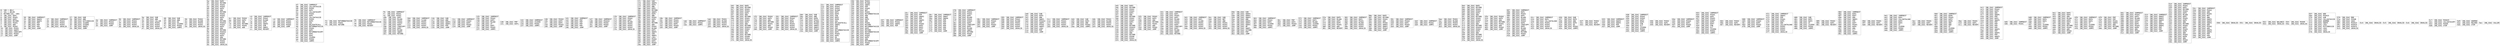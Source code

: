 digraph "graph.cfg.gv" {
	subgraph global {
		node [fontname=Courier fontsize=30.0 rank=same shape=box]
		block_0 [label="0: %00 = #0x1\l2: %01 = #0x40\l4: MSTORE(%01, %00)\l5: [NO_SSA] DUP1\l6: [NO_SSA] PUSH1\l8: [NO_SSA] DUP2\l9: [NO_SSA] MSTORE\la: [NO_SSA] PUSH1\lc: [NO_SSA] ADD\ld: [NO_SSA] PUSH2\l10: [NO_SSA] PUSH1\l12: [NO_SSA] SWAP2\l13: [NO_SSA] CODECOPY\l14: [NO_SSA] PUSH2\l17: [NO_SSA] JUMP\l"]
		block_18 [label="18: [NO_SSA] JUMPDEST\l19: [NO_SSA] SWAP4\l1a: [NO_SSA] SWAP3\l1b: [NO_SSA] POP\l1c: [NO_SSA] POP\l1d: [NO_SSA] POP\l1e: [NO_SSA] JUMP\l"]
		block_1f [label="1f: [NO_SSA] JUMPDEST\l20: [NO_SSA] PUSH1\l22: [NO_SSA] PUSH1\l24: [NO_SSA] PUSH1\l26: [NO_SSA] INVALID\l"]
		block_27 [label="27: [NO_SSA] SUB\l28: [NO_SSA] AND\l29: [NO_SSA] EXTCODESIZE\l2a: [NO_SSA] ISZERO\l2b: [NO_SSA] ISZERO\l2c: [NO_SSA] SWAP1\l2d: [NO_SSA] JUMP\l"]
		block_2e [label="2e: [NO_SSA] JUMPDEST\l2f: [NO_SSA] PUSH2\l32: [NO_SSA] PUSH2\l35: [NO_SSA] JUMP\l"]
		block_36 [label="36: [NO_SSA] JUMPDEST\l37: [NO_SSA] PUSH1\l39: [NO_SSA] PUSH1\l3b: [NO_SSA] PUSH1\l3d: [NO_SSA] INVALID\l"]
		block_3e [label="3e: [NO_SSA] SUB\l3f: [NO_SSA] AND\l40: [NO_SSA] CALLER\l41: [NO_SSA] PUSH1\l43: [NO_SSA] PUSH1\l45: [NO_SSA] PUSH1\l47: [NO_SSA] INVALID\l"]
		block_48 [label="48: [NO_SSA] SUB\l49: [NO_SSA] AND\l4a: [NO_SSA] EQ\l4b: [NO_SSA] ISZERO\l4c: [NO_SSA] PUSH2\l4f: [NO_SSA] JUMPI\l"]
		block_50 [label="50: [NO_SSA] PUSH1\l52: [NO_SSA] MLOAD\l53: [NO_SSA] PUSH3\l57: [NO_SSA] PUSH1\l59: [NO_SSA] INVALID\l"]
		block_5a [label="5a: [NO_SSA] DUP2\l5b: [NO_SSA] MSTORE\l5c: [NO_SSA] PUSH1\l5e: [NO_SSA] PUSH1\l60: [NO_SSA] DUP3\l61: [NO_SSA] ADD\l62: [NO_SSA] MSTORE\l63: [NO_SSA] PUSH1\l65: [NO_SSA] PUSH1\l67: [NO_SSA] DUP3\l68: [NO_SSA] ADD\l69: [NO_SSA] MSTORE\l6a: [NO_SSA] PUSH32\l8b: [NO_SSA] PUSH1\l8d: [NO_SSA] DUP3\l8e: [NO_SSA] ADD\l8f: [NO_SSA] MSTORE\l90: [NO_SSA] PUSH32\lb1: [NO_SSA] PUSH1\lb3: [NO_SSA] DUP3\lb4: [NO_SSA] ADD\lb5: [NO_SSA] MSTORE\lb6: [NO_SSA] PUSH2\lb9: [NO_SSA] PUSH1\lbb: [NO_SSA] INVALID\l"]
		block_bc [label="bc: [NO_SSA] PUSH1\lbe: [NO_SSA] DUP3\lbf: [NO_SSA] ADD\lc0: [NO_SSA] MSTORE\lc1: [NO_SSA] PUSH1\lc3: [NO_SSA] ADD\l"]
		block_c4 [label="c4: [NO_SSA] JUMPDEST\lc5: [NO_SSA] PUSH1\lc7: [NO_SSA] MLOAD\lc8: [NO_SSA] DUP1\lc9: [NO_SSA] SWAP2\lca: [NO_SSA] SUB\lcb: [NO_SSA] SWAP1\lcc: [NO_SSA] REVERT\l"]
		block_cd [label="cd: [NO_SSA] JUMPDEST\lce: [NO_SSA] PUSH1\ld0: [NO_SSA] PUSH2\ld3: [NO_SSA] PUSH2\ld6: [NO_SSA] JUMP\l"]
		block_d7 [label="d7: [NO_SSA] JUMPDEST\ld8: [NO_SSA] CALLDATASIZE\ld9: [NO_SSA] PUSH1\ldb: [NO_SSA] DUP1\ldc: [NO_SSA] CALLDATACOPY\ldd: [NO_SSA] PUSH1\ldf: [NO_SSA] DUP1\le0: [NO_SSA] CALLDATASIZE\le1: [NO_SSA] PUSH1\le3: [NO_SSA] DUP5\le4: [NO_SSA] GAS\le5: [NO_SSA] DELEGATECALL\le6: [NO_SSA] RETURNDATASIZE\le7: [NO_SSA] PUSH1\le9: [NO_SSA] DUP1\lea: [NO_SSA] RETURNDATACOPY\leb: [NO_SSA] DUP1\lec: [NO_SSA] DUP1\led: [NO_SSA] ISZERO\lee: [NO_SSA] PUSH2\lf1: [NO_SSA] JUMPI\l"]
		block_f2 [label="f2: [NO_SSA] RETURNDATASIZE\lf3: [NO_SSA] PUSH1\lf5: [NO_SSA] RETURN\l"]
		block_f6 [label="f6: [NO_SSA] JUMPDEST\lf7: [NO_SSA] RETURNDATASIZE\lf8: [NO_SSA] PUSH1\lfa: [NO_SSA] REVERT\l"]
		block_fb [label="fb: [NO_SSA] JUMPDEST\lfc: [NO_SSA] PUSH1\lfe: [NO_SSA] PUSH1\l100: [NO_SSA] DUP1\l101: [NO_SSA] MLOAD\l102: [NO_SSA] PUSH1\l104: [NO_SSA] PUSH2\l107: [NO_SSA] DUP4\l108: [NO_SSA] CODECOPY\l109: [NO_SSA] DUP2\l10a: [NO_SSA] MLOAD\l10b: [NO_SSA] SWAP2\l10c: [NO_SSA] MSTORE\l"]
		block_10d [label="10d: [NO_SSA] JUMPDEST\l10e: [NO_SSA] SLOAD\l10f: [NO_SSA] PUSH1\l111: [NO_SSA] PUSH1\l113: [NO_SSA] PUSH1\l115: [NO_SSA] INVALID\l"]
		block_116 [label="116: [NO_SSA] SUB\l117: [NO_SSA] AND\l118: [NO_SSA] SWAP2\l119: [NO_SSA] SWAP1\l11a: [NO_SSA] POP\l11b: [NO_SSA] JUMP\l"]
		block_11c [label="11c: [NO_SSA] JUMPDEST\l11d: [NO_SSA] PUSH2\l120: [NO_SSA] DUP4\l121: [NO_SSA] PUSH2\l124: [NO_SSA] JUMP\l"]
		block_125 [label="125: [NO_SSA] JUMPDEST\l126: [NO_SSA] PUSH1\l128: [NO_SSA] DUP3\l129: [NO_SSA] MLOAD\l12a: [NO_SSA] GT\l12b: [NO_SSA] DUP1\l12c: [NO_SSA] PUSH2\l12f: [NO_SSA] JUMPI\l"]
		block_130 [label="130: [NO_SSA] POP\l131: [NO_SSA] DUP1\l"]
		block_132 [label="132: [NO_SSA] JUMPDEST\l133: [NO_SSA] ISZERO\l134: [NO_SSA] PUSH2\l137: [NO_SSA] JUMPI\l"]
		block_138 [label="138: [NO_SSA] PUSH2\l13b: [NO_SSA] DUP4\l13c: [NO_SSA] DUP4\l13d: [NO_SSA] PUSH2\l140: [NO_SSA] JUMP\l"]
		block_141 [label="141: [NO_SSA] JUMPDEST\l142: [NO_SSA] POP\l143: [NO_SSA] POP\l144: [NO_SSA] POP\l145: [NO_SSA] POP\l146: [NO_SSA] JUMP\l"]
		block_147 [label="147: [NO_SSA] JUMPDEST\l148: [NO_SSA] PUSH32\l169: [NO_SSA] PUSH2\l16c: [NO_SSA] PUSH2\l16f: [NO_SSA] JUMP\l"]
		block_170 [label="170: [NO_SSA] JUMPDEST\l171: [NO_SSA] PUSH1\l173: [NO_SSA] DUP1\l174: [NO_SSA] MLOAD\l175: [NO_SSA] PUSH1\l177: [NO_SSA] PUSH1\l179: [NO_SSA] PUSH1\l17b: [NO_SSA] INVALID\l"]
		block_17c [label="17c: [NO_SSA] SUB\l17d: [NO_SSA] SWAP3\l17e: [NO_SSA] DUP4\l17f: [NO_SSA] AND\l180: [NO_SSA] DUP2\l181: [NO_SSA] MSTORE\l182: [NO_SSA] SWAP2\l183: [NO_SSA] DUP5\l184: [NO_SSA] AND\l185: [NO_SSA] PUSH1\l187: [NO_SSA] DUP4\l188: [NO_SSA] ADD\l189: [NO_SSA] MSTORE\l18a: [NO_SSA] ADD\l18b: [NO_SSA] PUSH1\l18d: [NO_SSA] MLOAD\l18e: [NO_SSA] DUP1\l18f: [NO_SSA] SWAP2\l190: [NO_SSA] SUB\l191: [NO_SSA] SWAP1\l192: [NO_SSA] LOG1\l193: [NO_SSA] PUSH2\l196: [NO_SSA] DUP2\l197: [NO_SSA] PUSH2\l19a: [NO_SSA] JUMP\l"]
		block_19b [label="19b: [NO_SSA] JUMPDEST\l19c: [NO_SSA] PUSH1\l19e: [NO_SSA] PUSH2\l1a1: [NO_SSA] DUP5\l1a2: [NO_SSA] PUSH2\l1a5: [NO_SSA] JUMP\l"]
		block_1a6 [label="1a6: [NO_SSA] JUMPDEST\l1a7: [NO_SSA] PUSH2\l1aa: [NO_SSA] JUMPI\l"]
		block_1ab [label="1ab: [NO_SSA] PUSH1\l1ad: [NO_SSA] MLOAD\l1ae: [NO_SSA] PUSH3\l1b2: [NO_SSA] PUSH1\l1b4: [NO_SSA] INVALID\l"]
		block_1b5 [label="1b5: [NO_SSA] DUP2\l1b6: [NO_SSA] MSTORE\l1b7: [NO_SSA] PUSH1\l1b9: [NO_SSA] PUSH1\l1bb: [NO_SSA] DUP3\l1bc: [NO_SSA] ADD\l1bd: [NO_SSA] MSTORE\l1be: [NO_SSA] PUSH1\l1c0: [NO_SSA] PUSH1\l1c2: [NO_SSA] DUP3\l1c3: [NO_SSA] ADD\l1c4: [NO_SSA] MSTORE\l1c5: [NO_SSA] PUSH32\l1e6: [NO_SSA] PUSH1\l1e8: [NO_SSA] DUP3\l1e9: [NO_SSA] ADD\l1ea: [NO_SSA] MSTORE\l1eb: [NO_SSA] PUSH6\l1f2: [NO_SSA] PUSH1\l1f4: [NO_SSA] INVALID\l"]
		block_1f5 [label="1f5: [NO_SSA] PUSH1\l1f7: [NO_SSA] DUP3\l1f8: [NO_SSA] ADD\l1f9: [NO_SSA] MSTORE\l1fa: [NO_SSA] PUSH1\l1fc: [NO_SSA] ADD\l1fd: [NO_SSA] PUSH2\l200: [NO_SSA] JUMP\l"]
		block_201 [label="201: [NO_SSA] JUMPDEST\l202: [NO_SSA] PUSH1\l204: [NO_SSA] DUP1\l205: [NO_SSA] DUP6\l206: [NO_SSA] PUSH1\l208: [NO_SSA] PUSH1\l20a: [NO_SSA] PUSH1\l20c: [NO_SSA] INVALID\l"]
		block_20d [label="20d: [NO_SSA] SUB\l20e: [NO_SSA] AND\l20f: [NO_SSA] DUP6\l210: [NO_SSA] PUSH1\l212: [NO_SSA] MLOAD\l213: [NO_SSA] PUSH2\l216: [NO_SSA] SWAP2\l217: [NO_SSA] SWAP1\l218: [NO_SSA] PUSH2\l21b: [NO_SSA] JUMP\l"]
		block_21c [label="21c: [NO_SSA] JUMPDEST\l21d: [NO_SSA] PUSH1\l21f: [NO_SSA] PUSH1\l221: [NO_SSA] MLOAD\l222: [NO_SSA] DUP1\l223: [NO_SSA] DUP4\l224: [NO_SSA] SUB\l225: [NO_SSA] DUP2\l226: [NO_SSA] DUP6\l227: [NO_SSA] GAS\l228: [NO_SSA] DELEGATECALL\l229: [NO_SSA] SWAP2\l22a: [NO_SSA] POP\l22b: [NO_SSA] POP\l22c: [NO_SSA] RETURNDATASIZE\l22d: [NO_SSA] DUP1\l22e: [NO_SSA] PUSH1\l230: [NO_SSA] DUP2\l231: [NO_SSA] EQ\l232: [NO_SSA] PUSH2\l235: [NO_SSA] JUMPI\l"]
		block_236 [label="236: [NO_SSA] PUSH1\l238: [NO_SSA] MLOAD\l239: [NO_SSA] SWAP2\l23a: [NO_SSA] POP\l23b: [NO_SSA] PUSH1\l23d: [NO_SSA] NOT\l23e: [NO_SSA] PUSH1\l240: [NO_SSA] RETURNDATASIZE\l241: [NO_SSA] ADD\l242: [NO_SSA] AND\l243: [NO_SSA] DUP3\l244: [NO_SSA] ADD\l245: [NO_SSA] PUSH1\l247: [NO_SSA] MSTORE\l248: [NO_SSA] RETURNDATASIZE\l249: [NO_SSA] DUP3\l24a: [NO_SSA] MSTORE\l24b: [NO_SSA] RETURNDATASIZE\l24c: [NO_SSA] PUSH1\l24e: [NO_SSA] PUSH1\l250: [NO_SSA] DUP5\l251: [NO_SSA] ADD\l252: [NO_SSA] RETURNDATACOPY\l253: [NO_SSA] PUSH2\l256: [NO_SSA] JUMP\l"]
		block_257 [label="257: [NO_SSA] JUMPDEST\l258: [NO_SSA] PUSH1\l25a: [NO_SSA] SWAP2\l25b: [NO_SSA] POP\l"]
		block_25c [label="25c: [NO_SSA] JUMPDEST\l25d: [NO_SSA] POP\l25e: [NO_SSA] SWAP2\l25f: [NO_SSA] POP\l260: [NO_SSA] SWAP2\l261: [NO_SSA] POP\l262: [NO_SSA] PUSH2\l265: [NO_SSA] DUP3\l266: [NO_SSA] DUP3\l267: [NO_SSA] DUP7\l268: [NO_SSA] PUSH2\l26b: [NO_SSA] JUMP\l"]
		block_26c [label="26c: [NO_SSA] JUMPDEST\l26d: [NO_SSA] SWAP7\l26e: [NO_SSA] SWAP6\l26f: [NO_SSA] POP\l270: [NO_SSA] POP\l271: [NO_SSA] POP\l272: [NO_SSA] POP\l273: [NO_SSA] POP\l274: [NO_SSA] POP\l275: [NO_SSA] JUMP\l"]
		block_276 [label="276: [NO_SSA] JUMPDEST\l277: [NO_SSA] PUSH1\l279: [NO_SSA] PUSH1\l27b: [NO_SSA] DUP1\l27c: [NO_SSA] MLOAD\l27d: [NO_SSA] PUSH1\l27f: [NO_SSA] PUSH2\l282: [NO_SSA] DUP4\l283: [NO_SSA] CODECOPY\l284: [NO_SSA] DUP2\l285: [NO_SSA] MLOAD\l286: [NO_SSA] SWAP2\l287: [NO_SSA] MSTORE\l288: [NO_SSA] PUSH2\l28b: [NO_SSA] JUMP\l"]
		block_28c [label="28c: [NO_SSA] JUMPDEST\l28d: [NO_SSA] PUSH2\l290: [NO_SSA] DUP2\l291: [NO_SSA] PUSH2\l294: [NO_SSA] JUMP\l"]
		block_295 [label="295: [NO_SSA] JUMPDEST\l296: [NO_SSA] PUSH1\l298: [NO_SSA] MLOAD\l299: [NO_SSA] PUSH1\l29b: [NO_SSA] PUSH1\l29d: [NO_SSA] PUSH1\l29f: [NO_SSA] INVALID\l"]
		block_2a0 [label="2a0: [NO_SSA] SUB\l2a1: [NO_SSA] DUP3\l2a2: [NO_SSA] AND\l2a3: [NO_SSA] SWAP1\l2a4: [NO_SSA] PUSH32\l2c5: [NO_SSA] SWAP1\l2c6: [NO_SSA] PUSH1\l2c8: [NO_SSA] SWAP1\l2c9: [NO_SSA] LOG2\l2ca: [NO_SSA] POP\l2cb: [NO_SSA] JUMP\l"]
		block_2cc [label="2cc: [NO_SSA] JUMPDEST\l2cd: [NO_SSA] PUSH1\l2cf: [NO_SSA] PUSH1\l2d1: [NO_SSA] PUSH1\l2d3: [NO_SSA] INVALID\l"]
		block_2d4 [label="2d4: [NO_SSA] SUB\l2d5: [NO_SSA] DUP2\l2d6: [NO_SSA] AND\l2d7: [NO_SSA] PUSH2\l2da: [NO_SSA] JUMPI\l"]
		block_2db [label="2db: [NO_SSA] PUSH1\l2dd: [NO_SSA] MLOAD\l2de: [NO_SSA] PUSH3\l2e2: [NO_SSA] PUSH1\l2e4: [NO_SSA] INVALID\l"]
		block_2e5 [label="2e5: [NO_SSA] DUP2\l2e6: [NO_SSA] MSTORE\l2e7: [NO_SSA] PUSH1\l2e9: [NO_SSA] PUSH1\l2eb: [NO_SSA] DUP3\l2ec: [NO_SSA] ADD\l2ed: [NO_SSA] MSTORE\l2ee: [NO_SSA] PUSH1\l2f0: [NO_SSA] PUSH1\l2f2: [NO_SSA] DUP3\l2f3: [NO_SSA] ADD\l2f4: [NO_SSA] MSTORE\l2f5: [NO_SSA] PUSH32\l316: [NO_SSA] PUSH1\l318: [NO_SSA] DUP3\l319: [NO_SSA] ADD\l31a: [NO_SSA] MSTORE\l31b: [NO_SSA] PUSH6\l322: [NO_SSA] PUSH1\l324: [NO_SSA] INVALID\l"]
		block_325 [label="325: [NO_SSA] PUSH1\l327: [NO_SSA] DUP3\l328: [NO_SSA] ADD\l329: [NO_SSA] MSTORE\l32a: [NO_SSA] PUSH1\l32c: [NO_SSA] ADD\l32d: [NO_SSA] PUSH2\l330: [NO_SSA] JUMP\l"]
		block_331 [label="331: [NO_SSA] JUMPDEST\l332: [NO_SSA] DUP1\l333: [NO_SSA] PUSH1\l335: [NO_SSA] DUP1\l336: [NO_SSA] MLOAD\l337: [NO_SSA] PUSH1\l339: [NO_SSA] PUSH2\l33c: [NO_SSA] DUP4\l33d: [NO_SSA] CODECOPY\l33e: [NO_SSA] DUP2\l33f: [NO_SSA] MLOAD\l340: [NO_SSA] SWAP2\l341: [NO_SSA] MSTORE\l"]
		block_342 [label="342: [NO_SSA] JUMPDEST\l343: [NO_SSA] DUP1\l344: [NO_SSA] SLOAD\l345: [NO_SSA] PUSH1\l347: [NO_SSA] PUSH1\l349: [NO_SSA] PUSH1\l34b: [NO_SSA] INVALID\l"]
		block_34c [label="34c: [NO_SSA] SUB\l34d: [NO_SSA] NOT\l34e: [NO_SSA] AND\l34f: [NO_SSA] PUSH1\l351: [NO_SSA] PUSH1\l353: [NO_SSA] PUSH1\l355: [NO_SSA] INVALID\l"]
		block_356 [label="356: [NO_SSA] SUB\l357: [NO_SSA] SWAP3\l358: [NO_SSA] SWAP1\l359: [NO_SSA] SWAP3\l35a: [NO_SSA] AND\l35b: [NO_SSA] SWAP2\l35c: [NO_SSA] SWAP1\l35d: [NO_SSA] SWAP2\l35e: [NO_SSA] OR\l35f: [NO_SSA] SWAP1\l360: [NO_SSA] SSTORE\l361: [NO_SSA] POP\l362: [NO_SSA] JUMP\l"]
		block_363 [label="363: [NO_SSA] JUMPDEST\l364: [NO_SSA] PUSH1\l366: [NO_SSA] DUP4\l367: [NO_SSA] ISZERO\l368: [NO_SSA] PUSH2\l36b: [NO_SSA] JUMPI\l"]
		block_36c [label="36c: [NO_SSA] POP\l36d: [NO_SSA] DUP2\l36e: [NO_SSA] PUSH2\l371: [NO_SSA] JUMP\l"]
		block_372 [label="372: [NO_SSA] JUMPDEST\l373: [NO_SSA] DUP3\l374: [NO_SSA] MLOAD\l375: [NO_SSA] ISZERO\l376: [NO_SSA] PUSH2\l379: [NO_SSA] JUMPI\l"]
		block_37a [label="37a: [NO_SSA] DUP3\l37b: [NO_SSA] MLOAD\l37c: [NO_SSA] DUP1\l37d: [NO_SSA] DUP5\l37e: [NO_SSA] PUSH1\l380: [NO_SSA] ADD\l381: [NO_SSA] REVERT\l"]
		block_382 [label="382: [NO_SSA] JUMPDEST\l383: [NO_SSA] DUP2\l384: [NO_SSA] PUSH1\l386: [NO_SSA] MLOAD\l387: [NO_SSA] PUSH3\l38b: [NO_SSA] PUSH1\l38d: [NO_SSA] INVALID\l"]
		block_38e [label="38e: [NO_SSA] DUP2\l38f: [NO_SSA] MSTORE\l390: [NO_SSA] PUSH1\l392: [NO_SSA] ADD\l393: [NO_SSA] PUSH2\l396: [NO_SSA] SWAP2\l397: [NO_SSA] SWAP1\l398: [NO_SSA] PUSH2\l39b: [NO_SSA] JUMP\l"]
		block_39c [label="39c: [NO_SSA] JUMPDEST\l39d: [NO_SSA] PUSH2\l3a0: [NO_SSA] DUP2\l3a1: [NO_SSA] PUSH2\l3a4: [NO_SSA] JUMP\l"]
		block_3a5 [label="3a5: [NO_SSA] JUMPDEST\l3a6: [NO_SSA] PUSH2\l3a9: [NO_SSA] JUMPI\l"]
		block_3aa [label="3aa: [NO_SSA] PUSH1\l3ac: [NO_SSA] MLOAD\l3ad: [NO_SSA] PUSH3\l3b1: [NO_SSA] PUSH1\l3b3: [NO_SSA] INVALID\l"]
		block_3b4 [label="3b4: [NO_SSA] DUP2\l3b5: [NO_SSA] MSTORE\l3b6: [NO_SSA] PUSH1\l3b8: [NO_SSA] PUSH1\l3ba: [NO_SSA] DUP3\l3bb: [NO_SSA] ADD\l3bc: [NO_SSA] MSTORE\l3bd: [NO_SSA] PUSH1\l3bf: [NO_SSA] PUSH1\l3c1: [NO_SSA] DUP3\l3c2: [NO_SSA] ADD\l3c3: [NO_SSA] MSTORE\l3c4: [NO_SSA] PUSH32\l3e5: [NO_SSA] PUSH1\l3e7: [NO_SSA] DUP3\l3e8: [NO_SSA] ADD\l3e9: [NO_SSA] MSTORE\l3ea: [NO_SSA] PUSH13\l3f8: [NO_SSA] PUSH1\l3fa: [NO_SSA] INVALID\l"]
		block_3fb [label="3fb: [NO_SSA] PUSH1\l3fd: [NO_SSA] DUP3\l3fe: [NO_SSA] ADD\l3ff: [NO_SSA] MSTORE\l400: [NO_SSA] PUSH1\l402: [NO_SSA] ADD\l403: [NO_SSA] PUSH2\l406: [NO_SSA] JUMP\l"]
		block_407 [label="407: [NO_SSA] JUMPDEST\l408: [NO_SSA] DUP1\l409: [NO_SSA] PUSH1\l40b: [NO_SSA] DUP1\l40c: [NO_SSA] MLOAD\l40d: [NO_SSA] PUSH1\l40f: [NO_SSA] PUSH2\l412: [NO_SSA] DUP4\l413: [NO_SSA] CODECOPY\l414: [NO_SSA] DUP2\l415: [NO_SSA] MLOAD\l416: [NO_SSA] SWAP2\l417: [NO_SSA] MSTORE\l418: [NO_SSA] PUSH2\l41b: [NO_SSA] JUMP\l"]
		block_41c [label="41c: [NO_SSA] JUMPDEST\l41d: [NO_SSA] DUP1\l41e: [NO_SSA] CALLDATALOAD\l41f: [NO_SSA] PUSH1\l421: [NO_SSA] PUSH1\l423: [NO_SSA] PUSH1\l425: [NO_SSA] INVALID\l"]
		block_426 [label="426: [NO_SSA] SUB\l427: [NO_SSA] DUP2\l428: [NO_SSA] AND\l429: [NO_SSA] DUP2\l42a: [NO_SSA] EQ\l42b: [NO_SSA] PUSH2\l42e: [NO_SSA] JUMPI\l"]
		block_42f [label="42f: [NO_SSA] PUSH1\l431: [NO_SSA] DUP1\l432: [NO_SSA] REVERT\l"]
		block_433 [label="433: [NO_SSA] JUMPDEST\l434: [NO_SSA] SWAP2\l435: [NO_SSA] SWAP1\l436: [NO_SSA] POP\l437: [NO_SSA] JUMP\l"]
		block_438 [label="438: [NO_SSA] JUMPDEST\l439: [NO_SSA] PUSH1\l43b: [NO_SSA] PUSH1\l43d: [NO_SSA] DUP3\l43e: [NO_SSA] DUP5\l43f: [NO_SSA] SUB\l440: [NO_SSA] SLT\l441: [NO_SSA] ISZERO\l442: [NO_SSA] PUSH2\l445: [NO_SSA] JUMPI\l"]
		block_446 [label="446: [NO_SSA] PUSH1\l448: [NO_SSA] DUP1\l449: [NO_SSA] REVERT\l"]
		block_44a [label="44a: [NO_SSA] JUMPDEST\l44b: [NO_SSA] PUSH2\l44e: [NO_SSA] DUP3\l44f: [NO_SSA] PUSH2\l452: [NO_SSA] JUMP\l"]
		block_453 [label="453: [NO_SSA] JUMPDEST\l454: [NO_SSA] PUSH1\l456: [NO_SSA] DUP1\l457: [NO_SSA] PUSH1\l459: [NO_SSA] PUSH1\l45b: [NO_SSA] DUP5\l45c: [NO_SSA] DUP7\l45d: [NO_SSA] SUB\l45e: [NO_SSA] SLT\l45f: [NO_SSA] ISZERO\l460: [NO_SSA] PUSH2\l463: [NO_SSA] JUMPI\l"]
		block_464 [label="464: [NO_SSA] PUSH1\l466: [NO_SSA] DUP1\l467: [NO_SSA] REVERT\l"]
		block_468 [label="468: [NO_SSA] JUMPDEST\l469: [NO_SSA] PUSH2\l46c: [NO_SSA] DUP5\l46d: [NO_SSA] PUSH2\l470: [NO_SSA] JUMP\l"]
		block_471 [label="471: [NO_SSA] JUMPDEST\l472: [NO_SSA] SWAP3\l473: [NO_SSA] POP\l474: [NO_SSA] PUSH1\l476: [NO_SSA] DUP5\l477: [NO_SSA] ADD\l478: [NO_SSA] CALLDATALOAD\l479: [NO_SSA] PUSH1\l47b: [NO_SSA] PUSH1\l47d: [NO_SSA] PUSH1\l47f: [NO_SSA] INVALID\l"]
		block_480 [label="480: [NO_SSA] SUB\l481: [NO_SSA] DUP1\l482: [NO_SSA] DUP3\l483: [NO_SSA] GT\l484: [NO_SSA] ISZERO\l485: [NO_SSA] PUSH2\l488: [NO_SSA] JUMPI\l"]
		block_489 [label="489: [NO_SSA] PUSH1\l48b: [NO_SSA] DUP1\l48c: [NO_SSA] REVERT\l"]
		block_48d [label="48d: [NO_SSA] JUMPDEST\l48e: [NO_SSA] DUP2\l48f: [NO_SSA] DUP7\l490: [NO_SSA] ADD\l491: [NO_SSA] SWAP2\l492: [NO_SSA] POP\l493: [NO_SSA] DUP7\l494: [NO_SSA] PUSH1\l496: [NO_SSA] DUP4\l497: [NO_SSA] ADD\l498: [NO_SSA] SLT\l499: [NO_SSA] PUSH2\l49c: [NO_SSA] JUMPI\l"]
		block_49d [label="49d: [NO_SSA] PUSH1\l49f: [NO_SSA] DUP1\l4a0: [NO_SSA] REVERT\l"]
		block_4a1 [label="4a1: [NO_SSA] JUMPDEST\l4a2: [NO_SSA] DUP2\l4a3: [NO_SSA] CALLDATALOAD\l4a4: [NO_SSA] DUP2\l4a5: [NO_SSA] DUP2\l4a6: [NO_SSA] GT\l4a7: [NO_SSA] ISZERO\l4a8: [NO_SSA] PUSH2\l4ab: [NO_SSA] JUMPI\l"]
		block_4ac [label="4ac: [NO_SSA] PUSH1\l4ae: [NO_SSA] DUP1\l4af: [NO_SSA] REVERT\l"]
		block_4b0 [label="4b0: [NO_SSA] JUMPDEST\l4b1: [NO_SSA] DUP8\l4b2: [NO_SSA] PUSH1\l4b4: [NO_SSA] DUP3\l4b5: [NO_SSA] DUP6\l4b6: [NO_SSA] ADD\l4b7: [NO_SSA] ADD\l4b8: [NO_SSA] GT\l4b9: [NO_SSA] ISZERO\l4ba: [NO_SSA] PUSH2\l4bd: [NO_SSA] JUMPI\l"]
		block_4be [label="4be: [NO_SSA] PUSH1\l4c0: [NO_SSA] DUP1\l4c1: [NO_SSA] REVERT\l"]
		block_4c2 [label="4c2: [NO_SSA] JUMPDEST\l4c3: [NO_SSA] PUSH1\l4c5: [NO_SSA] DUP4\l4c6: [NO_SSA] ADD\l4c7: [NO_SSA] SWAP5\l4c8: [NO_SSA] POP\l4c9: [NO_SSA] DUP1\l4ca: [NO_SSA] SWAP4\l4cb: [NO_SSA] POP\l4cc: [NO_SSA] POP\l4cd: [NO_SSA] POP\l4ce: [NO_SSA] POP\l4cf: [NO_SSA] SWAP3\l4d0: [NO_SSA] POP\l4d1: [NO_SSA] SWAP3\l4d2: [NO_SSA] POP\l4d3: [NO_SSA] SWAP3\l4d4: [NO_SSA] JUMP\l"]
		block_4d5 [label="4d5: [NO_SSA] JUMPDEST\l4d6: [NO_SSA] PUSH1\l"]
		block_4d8 [label="4d8: [NO_SSA] JUMPDEST\l4d9: [NO_SSA] DUP4\l4da: [NO_SSA] DUP2\l4db: [NO_SSA] LT\l4dc: [NO_SSA] ISZERO\l4dd: [NO_SSA] PUSH2\l4e0: [NO_SSA] JUMPI\l"]
		block_4e1 [label="4e1: [NO_SSA] DUP2\l4e2: [NO_SSA] DUP2\l4e3: [NO_SSA] ADD\l4e4: [NO_SSA] MLOAD\l4e5: [NO_SSA] DUP4\l4e6: [NO_SSA] DUP3\l4e7: [NO_SSA] ADD\l4e8: [NO_SSA] MSTORE\l4e9: [NO_SSA] PUSH1\l4eb: [NO_SSA] ADD\l4ec: [NO_SSA] PUSH2\l4ef: [NO_SSA] JUMP\l"]
		block_4f0 [label="4f0: [NO_SSA] JUMPDEST\l4f1: [NO_SSA] DUP4\l4f2: [NO_SSA] DUP2\l4f3: [NO_SSA] GT\l4f4: [NO_SSA] ISZERO\l4f5: [NO_SSA] PUSH2\l4f8: [NO_SSA] JUMPI\l"]
		block_4f9 [label="4f9: [NO_SSA] POP\l4fa: [NO_SSA] POP\l4fb: [NO_SSA] PUSH1\l4fd: [NO_SSA] SWAP2\l4fe: [NO_SSA] ADD\l4ff: [NO_SSA] MSTORE\l500: [NO_SSA] JUMP\l"]
		block_501 [label="501: [NO_SSA] JUMPDEST\l502: [NO_SSA] PUSH1\l504: [NO_SSA] DUP3\l505: [NO_SSA] MLOAD\l506: [NO_SSA] PUSH2\l509: [NO_SSA] DUP2\l50a: [NO_SSA] DUP5\l50b: [NO_SSA] PUSH1\l50d: [NO_SSA] DUP8\l50e: [NO_SSA] ADD\l50f: [NO_SSA] PUSH2\l512: [NO_SSA] JUMP\l"]
		block_513 [label="513: [NO_SSA] JUMPDEST\l514: [NO_SSA] SWAP2\l515: [NO_SSA] SWAP1\l516: [NO_SSA] SWAP2\l517: [NO_SSA] ADD\l518: [NO_SSA] SWAP3\l519: [NO_SSA] SWAP2\l51a: [NO_SSA] POP\l51b: [NO_SSA] POP\l51c: [NO_SSA] JUMP\l"]
		block_51d [label="51d: [NO_SSA] JUMPDEST\l51e: [NO_SSA] PUSH1\l520: [NO_SSA] DUP2\l521: [NO_SSA] MSTORE\l522: [NO_SSA] PUSH1\l524: [NO_SSA] DUP3\l525: [NO_SSA] MLOAD\l526: [NO_SSA] DUP1\l527: [NO_SSA] PUSH1\l529: [NO_SSA] DUP5\l52a: [NO_SSA] ADD\l52b: [NO_SSA] MSTORE\l52c: [NO_SSA] PUSH2\l52f: [NO_SSA] DUP2\l530: [NO_SSA] PUSH1\l532: [NO_SSA] DUP6\l533: [NO_SSA] ADD\l534: [NO_SSA] PUSH1\l536: [NO_SSA] DUP8\l537: [NO_SSA] ADD\l538: [NO_SSA] PUSH2\l53b: [NO_SSA] JUMP\l"]
		block_53c [label="53c: [NO_SSA] JUMPDEST\l53d: [NO_SSA] PUSH1\l53f: [NO_SSA] ADD\l540: [NO_SSA] PUSH1\l542: [NO_SSA] NOT\l543: [NO_SSA] AND\l544: [NO_SSA] SWAP2\l545: [NO_SSA] SWAP1\l546: [NO_SSA] SWAP2\l547: [NO_SSA] ADD\l548: [NO_SSA] PUSH1\l54a: [NO_SSA] ADD\l54b: [NO_SSA] SWAP3\l54c: [NO_SSA] SWAP2\l54d: [NO_SSA] POP\l54e: [NO_SSA] POP\l54f: [NO_SSA] JUMP\l"]
		block_550 [label="550: [NO_SSA] INVALID\l"]
		block_551 [label="551: [NO_SSA] INVALID\l"]
		block_552 [label="552: [NO_SSA] BALANCE\l553: [NO_SSA] INVALID\l"]
		block_554 [label="554: [NO_SSA] PUSH9\l55e: [NO_SSA] INVALID\l"]
		block_55f [label="55f: [NO_SSA] ADD\l560: [NO_SSA] PUSH15\l570: [NO_SSA] SUB\l571: [NO_SSA] CALLDATASIZE\l572: [NO_SSA] ADDMOD\l573: [NO_SSA] SWAP5\l574: [NO_SSA] LOG1\l575: [NO_SSA] EXTCODESIZE\l576: [NO_SSA] LOG1\l577: [NO_SSA] LOG3\l578: [NO_SSA] INVALID\l"]
		block_579 [label="579: [NO_SSA] MOD\l57a: [NO_SSA] PUSH8\l583: [NO_SSA] SHA3\l584: [NO_SSA] PUSH23\l59c: [NO_SSA] PUSH24\l5b5: [NO_SSA] PUSH13\l5c3: [NO_SSA] INVALID\l"]
		block_5c4 [label="5c4: [NO_SSA] INVALID\l"]
		block_5c5 [label="5c5: [NO_SSA] INVALID\l"]
		block_5c6 [label="5c6: [NO_SSA] INVALID\l"]
		block_5c7 [label="5c7: [NO_SSA] PUSH25\l5e1: [NO_SSA] CALLDATACOPY\l5e2: [NO_SSA] PUSH5\l5e8: [NO_SSA] STOP\l"]
		block_5e9 [label="5e9: [NO_SSA] ADDMOD\l5ea: [NO_SSA] MULMOD\l5eb: [NO_SSA] STOP\l"]
		block_5ec [label="5ec: [NO_SSA] CALLER\l"]
	}
}

